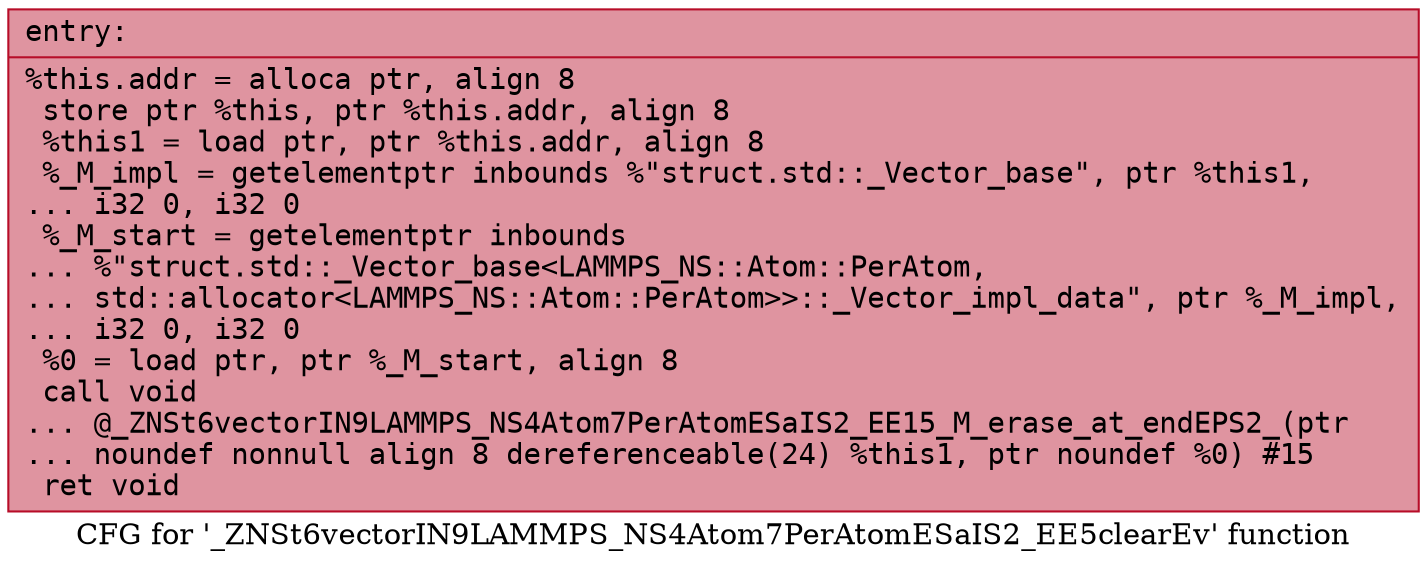 digraph "CFG for '_ZNSt6vectorIN9LAMMPS_NS4Atom7PerAtomESaIS2_EE5clearEv' function" {
	label="CFG for '_ZNSt6vectorIN9LAMMPS_NS4Atom7PerAtomESaIS2_EE5clearEv' function";

	Node0x55aea8dbb7b0 [shape=record,color="#b70d28ff", style=filled, fillcolor="#b70d2870" fontname="Courier",label="{entry:\l|  %this.addr = alloca ptr, align 8\l  store ptr %this, ptr %this.addr, align 8\l  %this1 = load ptr, ptr %this.addr, align 8\l  %_M_impl = getelementptr inbounds %\"struct.std::_Vector_base\", ptr %this1,\l... i32 0, i32 0\l  %_M_start = getelementptr inbounds\l... %\"struct.std::_Vector_base\<LAMMPS_NS::Atom::PerAtom,\l... std::allocator\<LAMMPS_NS::Atom::PerAtom\>\>::_Vector_impl_data\", ptr %_M_impl,\l... i32 0, i32 0\l  %0 = load ptr, ptr %_M_start, align 8\l  call void\l... @_ZNSt6vectorIN9LAMMPS_NS4Atom7PerAtomESaIS2_EE15_M_erase_at_endEPS2_(ptr\l... noundef nonnull align 8 dereferenceable(24) %this1, ptr noundef %0) #15\l  ret void\l}"];
}
